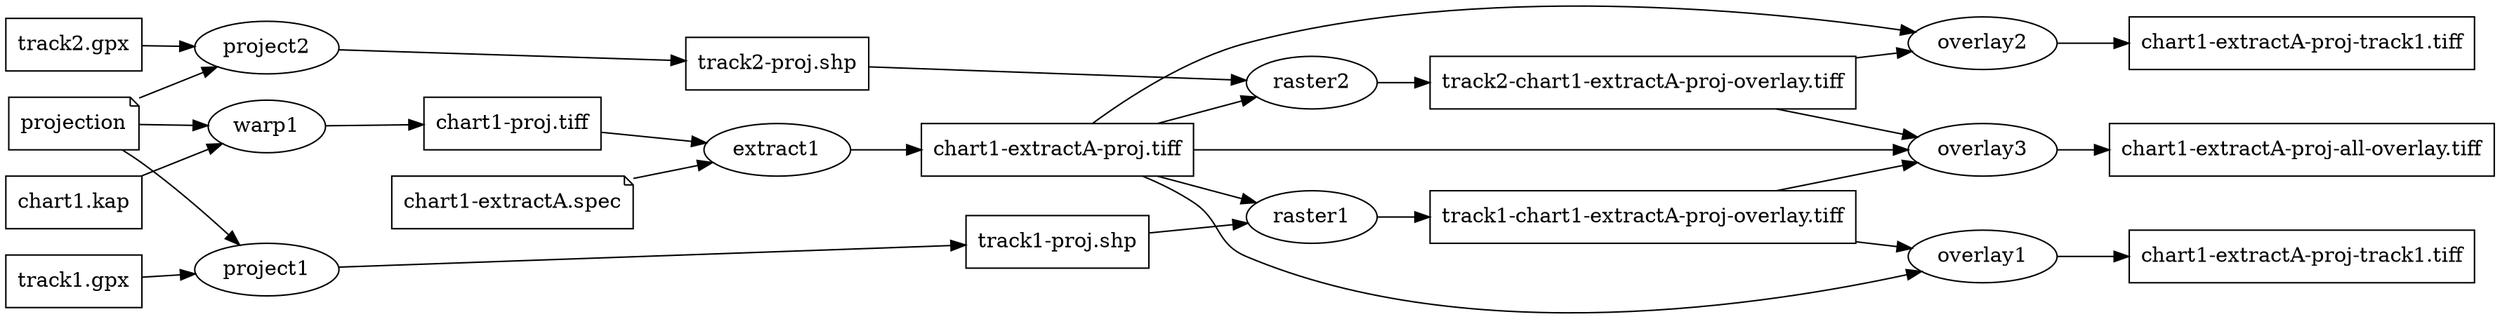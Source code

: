 digraph
{
   rankdir=LR
   {
      node [ shape=box ]
      
      chart1_kap [ label="chart1.kap" ]
      chart1_proj [ label="chart1-proj.tiff" ]
      chart1_extractA [ label="chart1-extractA-proj.tiff" ]
#      chart1_overlay [ label="chart1-overlay.tiff" ]
#      chart1_extractA_overlay [ label="chart1-extractA-overlay.tiff" ]
      chart1_track1_extractA_proj_overlayed [ label="chart1-extractA-proj-track1.tiff" ]
      chart1_track2_extractA_proj_overlayed [ label="chart1-extractA-proj-track1.tiff" ]
      
      track1_gpx [ label="track1.gpx" ]
      track1_projection_shp [ label="track1-proj.shp" ]

      track2_gpx [ label="track2.gpx" ]
      track2_projection_shp [ label="track2-proj.shp" ]

      chart1_track1_extractA_proj_overlay [ label="track1-chart1-extractA-proj-overlay.tiff" ]
      chart1_track2_extractA_proj_overlay [ label="track2-chart1-extractA-proj-overlay.tiff" ]

      chart1_extractA_proj_overlayed [ label="chart1-extractA-proj-all-overlay.tiff" ]
#      chart2_kap [ label="chart2.kap" ]
#      chart2_proj [ label="chart2.tiff" ]

   }

   {
      node [ shape=note ]

      chart1_extractA_spec [ label="chart1-extractA.spec" ]
#      chart1_extract2_spec [ label="chart1-extractB.spec" ]
      projection [ label="projection" ]
   }

   chart1_kap -> warp1 -> chart1_proj
   projection -> warp1

#   chart2_kap -> warp2 -> chart2_proj
#   projection -> warp2

   chart1_extractA_spec -> extract1
   chart1_proj          -> extract1
   extract1 -> chart1_extractA


   track1_gpx  -> project1
   projection -> project1
   project1 -> track1_projection_shp

   track1_projection_shp -> raster1
   chart1_extractA -> raster1
   raster1 -> chart1_track1_extractA_proj_overlay

   chart1_track1_extractA_proj_overlay -> overlay1
   chart1_extractA -> overlay1
   overlay1 -> chart1_track1_extractA_proj_overlayed

   track2_gpx  -> project2
   projection -> project2
   project2 -> track2_projection_shp
   
   track2_projection_shp -> raster2
   chart1_extractA -> raster2
   raster2 -> chart1_track2_extractA_proj_overlay

   chart1_track2_extractA_proj_overlay -> overlay2
   chart1_extractA -> overlay2
   overlay2 -> chart1_track2_extractA_proj_overlayed

   chart1_extractA -> overlay3
   chart1_track1_extractA_proj_overlay -> overlay3
   chart1_track2_extractA_proj_overlay -> overlay3
   overlay3 -> chart1_extractA_proj_overlayed
   
#
#   chart1_track1_overlay -> overlay1
#   chart1_track2_overlay -> overlay1
#   overlay1 -> chart1_overlay
#   
#   chart1_extractA_spec -> extract2
#   chart1_overlay -> extract2
#   extract2 -> chart1_extractA_overlay
}

